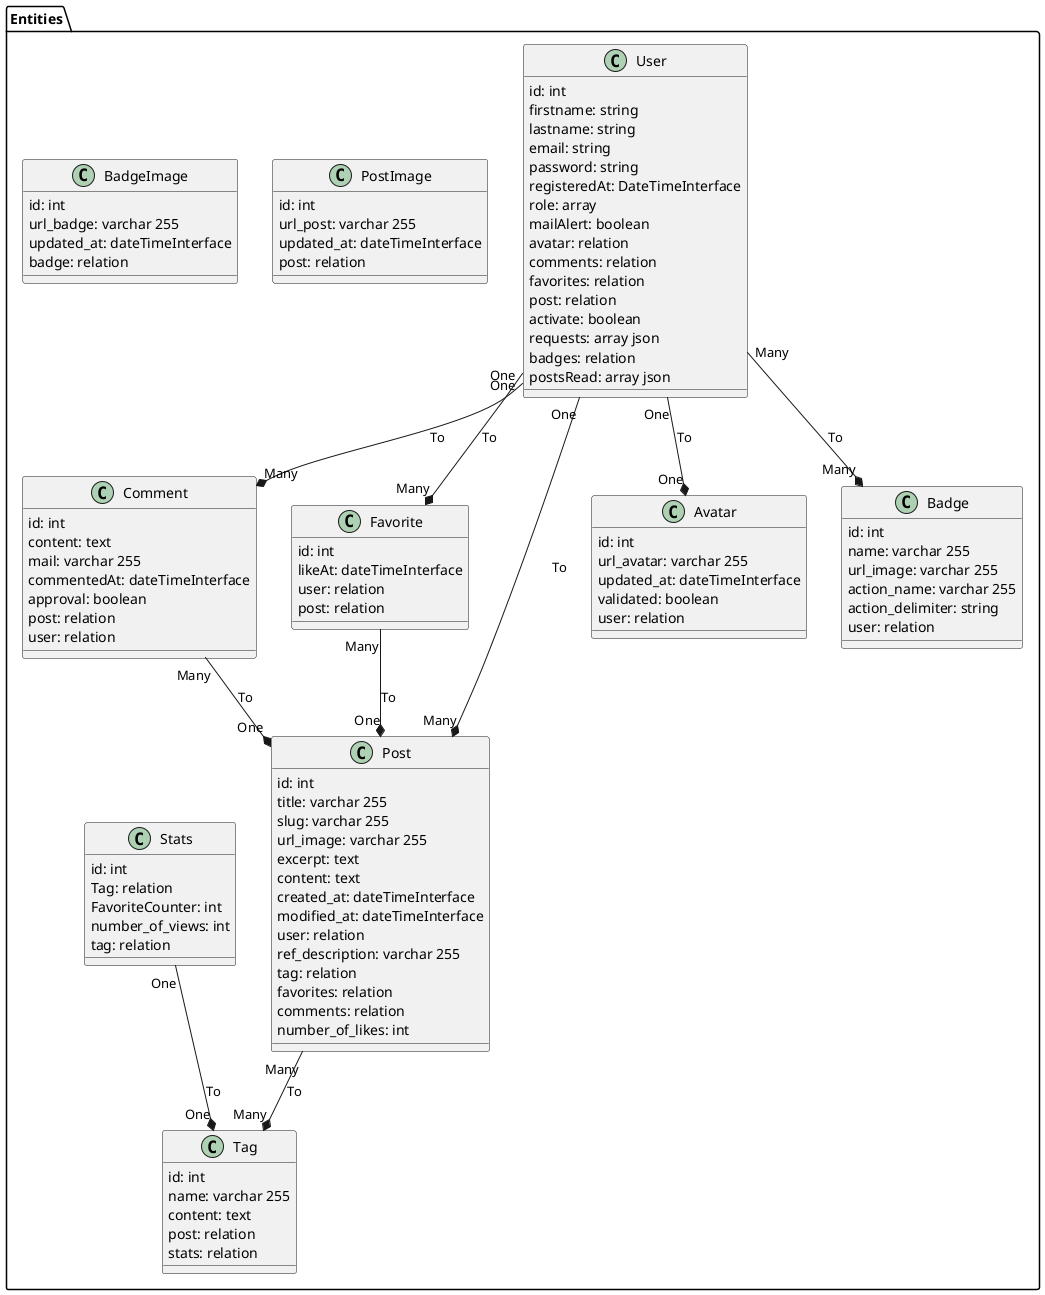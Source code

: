 @startuml
package "Entities" #FFF {
    class User {
        {field} id: int
        {field} firstname: string
        {field} lastname: string
        {field} email: string
        {field} password: string
        {field} registeredAt: DateTimeInterface
        {field} role: array
        {field} mailAlert: boolean
        {field} avatar: relation
        {field} comments: relation
        {field} favorites: relation
        {field} post: relation
        {field} activate: boolean
        {field} requests: array json
        {field} badges: relation
        {field} postsRead: array json
    }

    class Comment {
        {field} id: int
        {field} content: text
        {field} mail: varchar 255
        {field} commentedAt: dateTimeInterface
        {field} approval: boolean
        {field} post: relation
        {field} user: relation
    }

    class Favorite {
        {field} id: int
        {field} likeAt: dateTimeInterface
        {field} user: relation
        {field} post: relation
    }

    class Post {
        {field} id: int
        {field} title: varchar 255
        {field} slug: varchar 255
        {field} url_image: varchar 255
        {field} excerpt: text
        {field} content: text
        {field} created_at: dateTimeInterface
        {field} modified_at: dateTimeInterface
        {field} user: relation
        {field} ref_description: varchar 255
        {field} tag: relation
        {field} favorites: relation
        {field} comments: relation
        {field} number_of_likes: int
    }

    class Tag {
        {field} id: int
        {field} name: varchar 255
        {field} content: text
        {field} post: relation
        {field} stats: relation
    }

    class Stats {
        {field} id: int
        {field} Tag: relation
        {field} FavoriteCounter: int
        {field} number_of_views: int
        {field} tag: relation
    }

    class Avatar {
        {field} id: int
        {field} url_avatar: varchar 255
        {field} updated_at: dateTimeInterface
        {field} validated: boolean
        {field} user: relation
    }

    class PostImage {
        {field} id: int
        {field} url_post: varchar 255
        {field} updated_at: dateTimeInterface
        {field} post: relation
    }

    class BadgeImage {
            {field} id: int
            {field} url_badge: varchar 255
            {field} updated_at: dateTimeInterface
            {field} badge: relation
        }

    class Badge {
        {field} id: int
        {field} name: varchar 255
        {field} url_image: varchar 255
        {field} action_name: varchar 255
        {field} action_delimiter: string
        {field} user: relation
    }


    User "One" --* "Many" Post : To
    User "One" --* "Many" Comment : To
    User "One" --* "Many" Favorite : To
    User "One" --* "One" Avatar : To

    Favorite "Many" --* "One" Post : To
    Stats "One" --* "One" Tag : To
    Post "Many" --* "Many" Tag : To
    User "Many" --* "Many" Badge : To

    Comment "Many" --* "One" Post : To
}
@enduml
